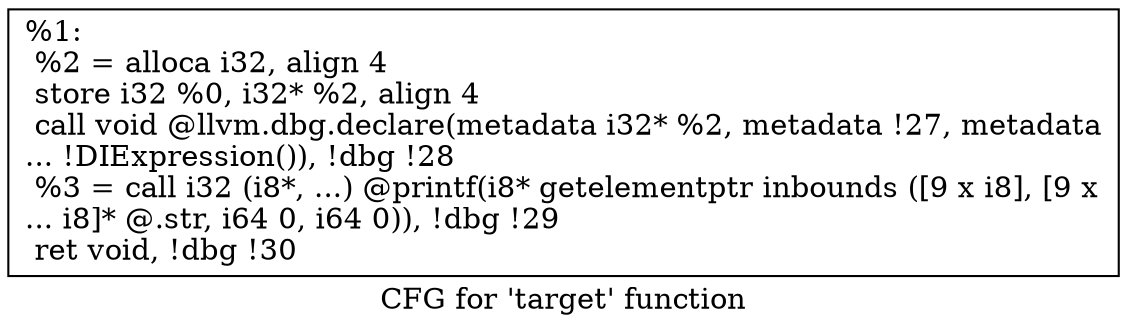 digraph "CFG for 'target' function" {
	label="CFG for 'target' function";

	Node0x1cf3710 [shape=record,label="{%1:\l  %2 = alloca i32, align 4\l  store i32 %0, i32* %2, align 4\l  call void @llvm.dbg.declare(metadata i32* %2, metadata !27, metadata\l... !DIExpression()), !dbg !28\l  %3 = call i32 (i8*, ...) @printf(i8* getelementptr inbounds ([9 x i8], [9 x\l... i8]* @.str, i64 0, i64 0)), !dbg !29\l  ret void, !dbg !30\l}"];
}
